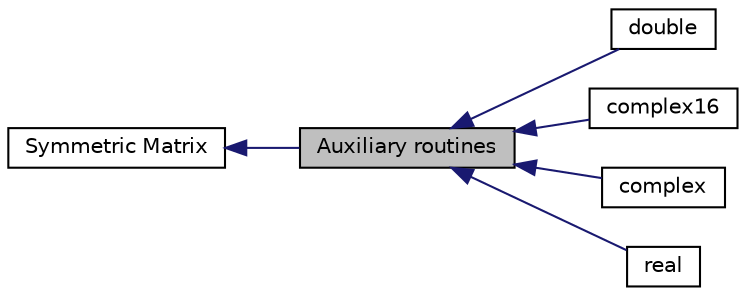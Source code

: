 digraph "Auxiliary routines"
{
  edge [fontname="Helvetica",fontsize="10",labelfontname="Helvetica",labelfontsize="10"];
  node [fontname="Helvetica",fontsize="10",shape=record];
  rankdir=LR;
  Node2 [label="double",height=0.2,width=0.4,color="black", fillcolor="white", style="filled",URL="$group__double_s_yauxiliary.html"];
  Node5 [label="complex16",height=0.2,width=0.4,color="black", fillcolor="white", style="filled",URL="$group__complex16_s_yauxiliary.html"];
  Node1 [label="Symmetric Matrix",height=0.2,width=0.4,color="black", fillcolor="white", style="filled",URL="$group___s_y.html"];
  Node4 [label="complex",height=0.2,width=0.4,color="black", fillcolor="white", style="filled",URL="$group__complex_s_yauxiliary.html"];
  Node0 [label="Auxiliary routines",height=0.2,width=0.4,color="black", fillcolor="grey75", style="filled" fontcolor="black"];
  Node3 [label="real",height=0.2,width=0.4,color="black", fillcolor="white", style="filled",URL="$group__real_s_yauxiliary.html"];
  Node1->Node0 [shape=plaintext, color="midnightblue", dir="back", style="solid"];
  Node0->Node2 [shape=plaintext, color="midnightblue", dir="back", style="solid"];
  Node0->Node3 [shape=plaintext, color="midnightblue", dir="back", style="solid"];
  Node0->Node4 [shape=plaintext, color="midnightblue", dir="back", style="solid"];
  Node0->Node5 [shape=plaintext, color="midnightblue", dir="back", style="solid"];
}
